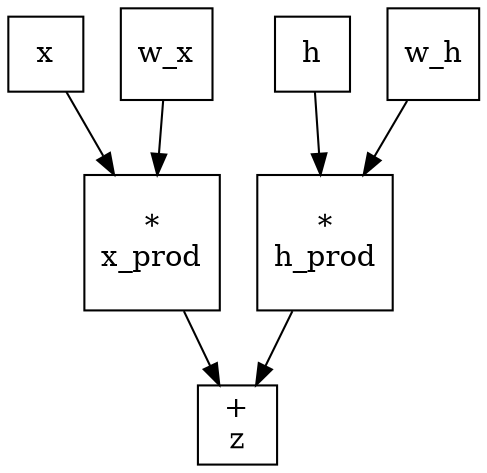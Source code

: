 
digraph G{
edge [dir=forward]
node [shape=square]
x [label="x"]
w_x [label="w_x"]
x -> x_prod
x_prod [label="*
x_prod"]
w_x -> x_prod

h [label="h"]
w_h [label="w_h"]
h -> h_prod
w_h -> h_prod
h_prod [label="*
h_prod"]
x_prod -> z
h_prod -> z
z [label="+
z"]

}
